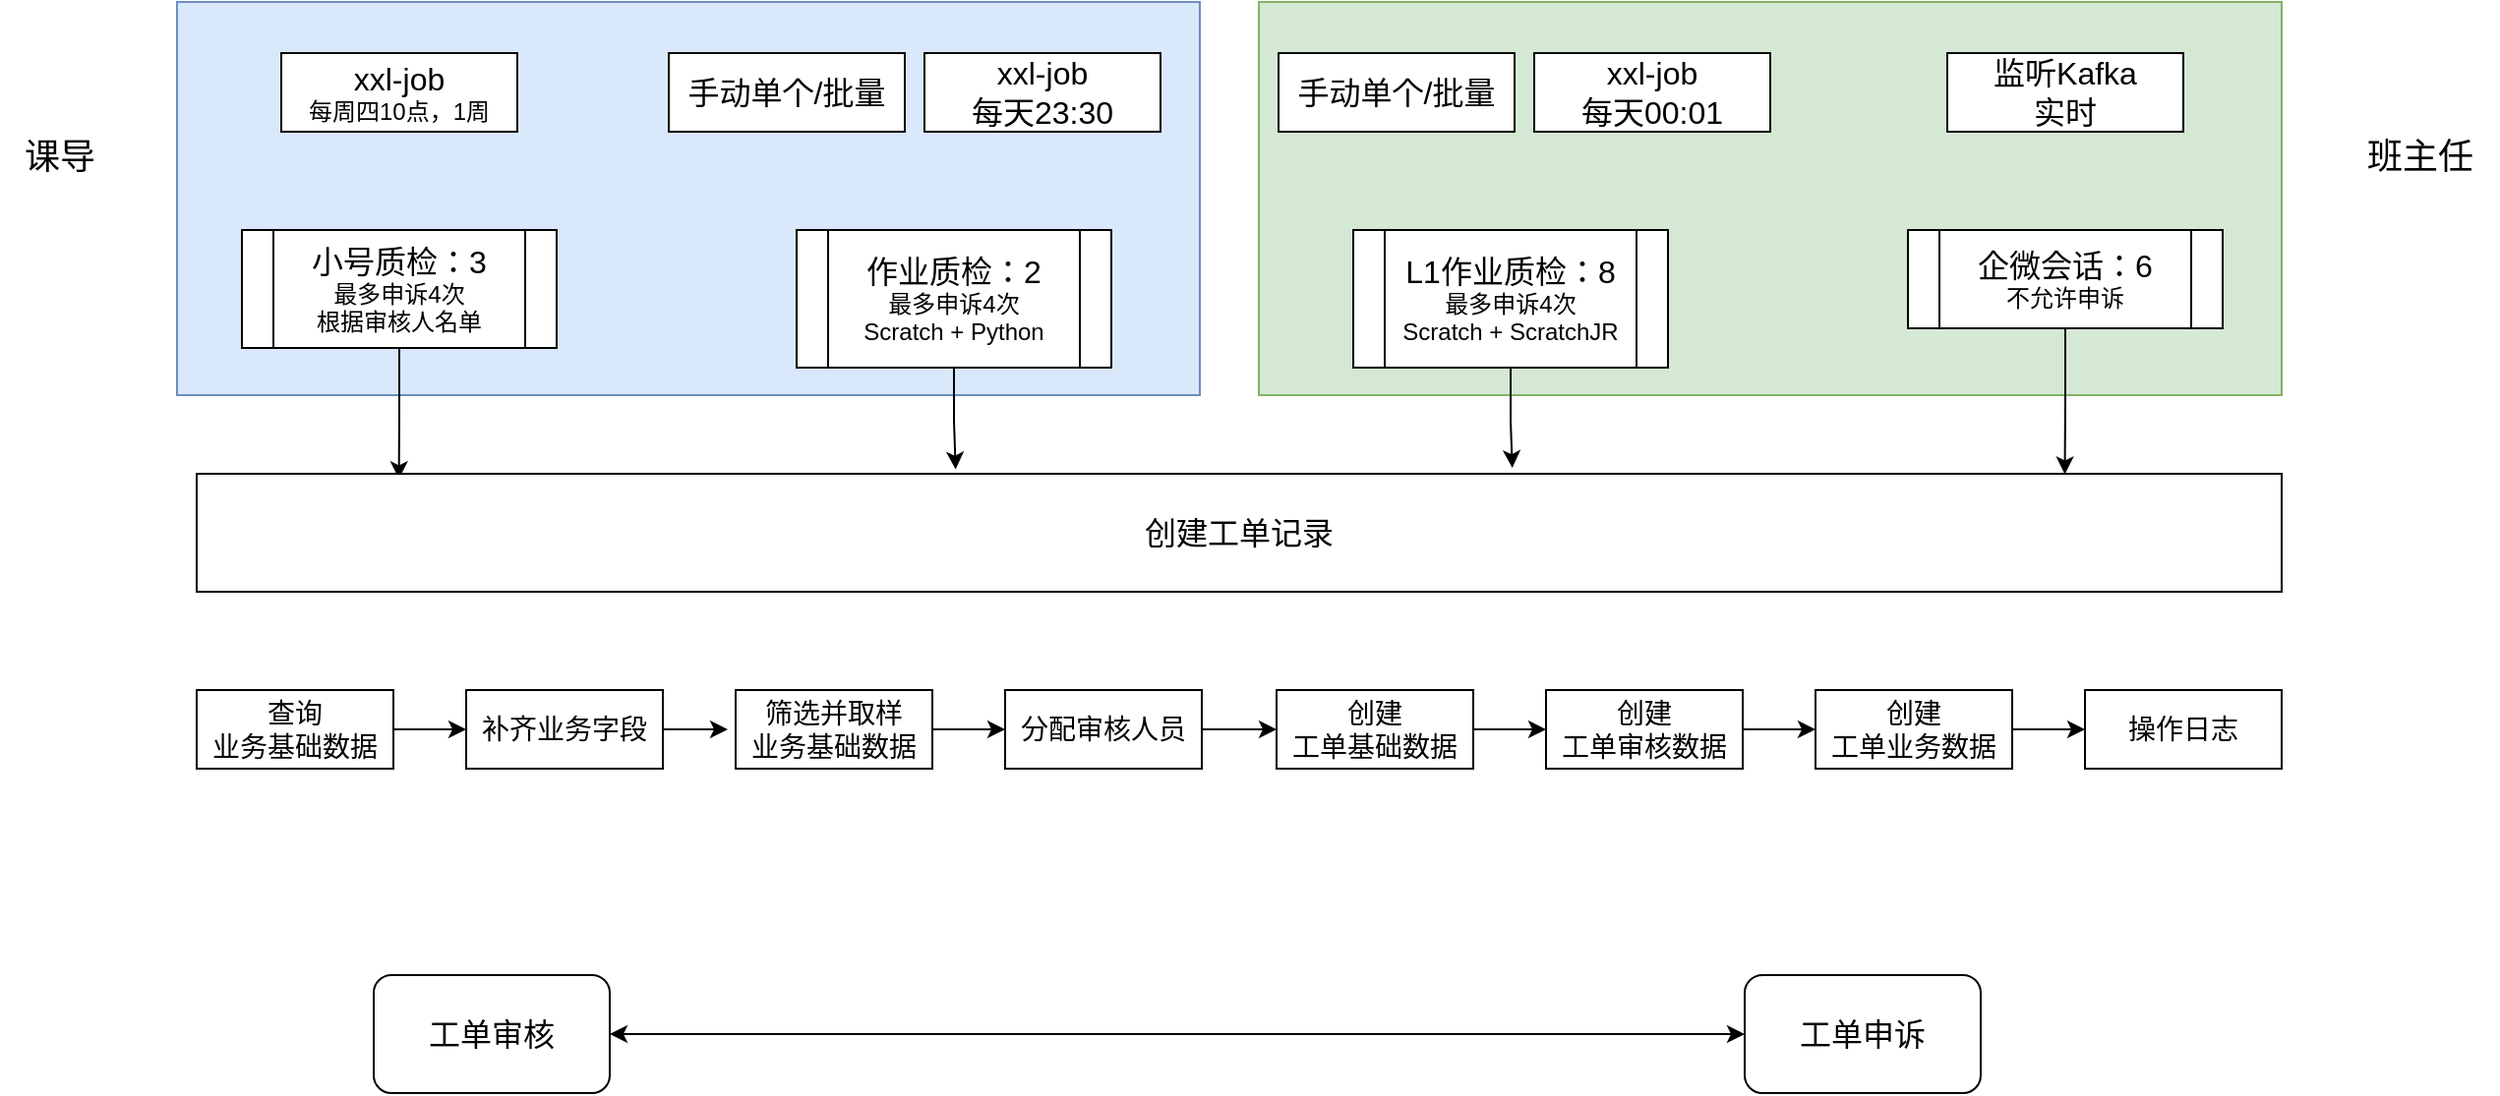 <mxfile version="21.6.8" type="github">
  <diagram name="第 1 页" id="dMJNWCL1bGJtL2uopitH">
    <mxGraphModel dx="2140" dy="678" grid="1" gridSize="10" guides="1" tooltips="1" connect="1" arrows="1" fold="1" page="1" pageScale="1" pageWidth="827" pageHeight="1169" math="0" shadow="0">
      <root>
        <mxCell id="0" />
        <mxCell id="1" parent="0" />
        <mxCell id="zbNSWQ39G8rCh_Bigl1x-12" value="" style="rounded=0;whiteSpace=wrap;html=1;fillColor=#d5e8d4;strokeColor=#82b366;" vertex="1" parent="1">
          <mxGeometry x="580" y="30" width="520" height="200" as="geometry" />
        </mxCell>
        <mxCell id="zbNSWQ39G8rCh_Bigl1x-11" value="" style="rounded=0;whiteSpace=wrap;html=1;fillColor=#dae8fc;strokeColor=#6c8ebf;" vertex="1" parent="1">
          <mxGeometry x="30" y="30" width="520" height="200" as="geometry" />
        </mxCell>
        <mxCell id="zbNSWQ39G8rCh_Bigl1x-28" style="edgeStyle=orthogonalEdgeStyle;rounded=0;orthogonalLoop=1;jettySize=auto;html=1;exitX=0.5;exitY=1;exitDx=0;exitDy=0;entryX=0.097;entryY=0.044;entryDx=0;entryDy=0;entryPerimeter=0;" edge="1" parent="1" source="zbNSWQ39G8rCh_Bigl1x-1" target="zbNSWQ39G8rCh_Bigl1x-15">
          <mxGeometry relative="1" as="geometry" />
        </mxCell>
        <mxCell id="zbNSWQ39G8rCh_Bigl1x-1" value="&lt;font style=&quot;&quot;&gt;&lt;span style=&quot;font-size: 16px;&quot;&gt;小号质检：3&lt;/span&gt;&lt;br&gt;&lt;font style=&quot;font-size: 12px;&quot;&gt;最多申诉4次&lt;br&gt;&lt;/font&gt;根据审核人名单&lt;br&gt;&lt;/font&gt;" style="shape=process;whiteSpace=wrap;html=1;backgroundOutline=1;" vertex="1" parent="1">
          <mxGeometry x="63" y="146" width="160" height="60" as="geometry" />
        </mxCell>
        <mxCell id="zbNSWQ39G8rCh_Bigl1x-29" style="edgeStyle=orthogonalEdgeStyle;rounded=0;orthogonalLoop=1;jettySize=auto;html=1;exitX=0.5;exitY=1;exitDx=0;exitDy=0;entryX=0.364;entryY=-0.037;entryDx=0;entryDy=0;entryPerimeter=0;" edge="1" parent="1" source="zbNSWQ39G8rCh_Bigl1x-2" target="zbNSWQ39G8rCh_Bigl1x-15">
          <mxGeometry relative="1" as="geometry" />
        </mxCell>
        <mxCell id="zbNSWQ39G8rCh_Bigl1x-2" value="&lt;font style=&quot;&quot;&gt;&lt;span style=&quot;font-size: 16px;&quot;&gt;作业质检：2&lt;/span&gt;&lt;br&gt;&lt;font style=&quot;font-size: 12px;&quot;&gt;最多申诉4次&lt;br&gt;&lt;/font&gt;Scratch + Python&lt;br&gt;&lt;/font&gt;" style="shape=process;whiteSpace=wrap;html=1;backgroundOutline=1;" vertex="1" parent="1">
          <mxGeometry x="345" y="146" width="160" height="70" as="geometry" />
        </mxCell>
        <mxCell id="zbNSWQ39G8rCh_Bigl1x-30" style="edgeStyle=orthogonalEdgeStyle;rounded=0;orthogonalLoop=1;jettySize=auto;html=1;exitX=0.5;exitY=1;exitDx=0;exitDy=0;entryX=0.631;entryY=-0.049;entryDx=0;entryDy=0;entryPerimeter=0;" edge="1" parent="1" source="zbNSWQ39G8rCh_Bigl1x-4" target="zbNSWQ39G8rCh_Bigl1x-15">
          <mxGeometry relative="1" as="geometry" />
        </mxCell>
        <mxCell id="zbNSWQ39G8rCh_Bigl1x-4" value="&lt;font style=&quot;&quot;&gt;&lt;span style=&quot;font-size: 16px;&quot;&gt;L1作业质检：8&lt;/span&gt;&lt;br&gt;&lt;font style=&quot;font-size: 12px;&quot;&gt;最多申诉4次&lt;br&gt;&lt;/font&gt;Scratch + ScratchJR&lt;br&gt;&lt;/font&gt;" style="shape=process;whiteSpace=wrap;html=1;backgroundOutline=1;" vertex="1" parent="1">
          <mxGeometry x="628" y="146" width="160" height="70" as="geometry" />
        </mxCell>
        <mxCell id="zbNSWQ39G8rCh_Bigl1x-6" value="&lt;span style=&quot;font-size: 16px;&quot;&gt;xxl-job&lt;/span&gt;&lt;br&gt;&lt;font style=&quot;font-size: 12px;&quot;&gt;每周四10点，1周&lt;/font&gt;" style="rounded=0;whiteSpace=wrap;html=1;" vertex="1" parent="1">
          <mxGeometry x="83" y="56" width="120" height="40" as="geometry" />
        </mxCell>
        <mxCell id="zbNSWQ39G8rCh_Bigl1x-7" value="&lt;span style=&quot;font-size: 16px;&quot;&gt;xxl-job&lt;br&gt;每&lt;/span&gt;&lt;font style=&quot;font-size: 16px;&quot;&gt;天23:30&lt;/font&gt;" style="rounded=0;whiteSpace=wrap;html=1;" vertex="1" parent="1">
          <mxGeometry x="410" y="56" width="120" height="40" as="geometry" />
        </mxCell>
        <mxCell id="zbNSWQ39G8rCh_Bigl1x-8" value="&lt;span style=&quot;font-size: 16px;&quot;&gt;xxl-job&lt;br&gt;每&lt;/span&gt;&lt;font style=&quot;font-size: 16px;&quot;&gt;天00:01&lt;/font&gt;" style="rounded=0;whiteSpace=wrap;html=1;" vertex="1" parent="1">
          <mxGeometry x="720" y="56" width="120" height="40" as="geometry" />
        </mxCell>
        <mxCell id="zbNSWQ39G8rCh_Bigl1x-31" style="edgeStyle=orthogonalEdgeStyle;rounded=0;orthogonalLoop=1;jettySize=auto;html=1;exitX=0.5;exitY=1;exitDx=0;exitDy=0;entryX=0.896;entryY=0.004;entryDx=0;entryDy=0;entryPerimeter=0;" edge="1" parent="1" source="zbNSWQ39G8rCh_Bigl1x-9" target="zbNSWQ39G8rCh_Bigl1x-15">
          <mxGeometry relative="1" as="geometry" />
        </mxCell>
        <mxCell id="zbNSWQ39G8rCh_Bigl1x-9" value="&lt;span style=&quot;font-size: 16px;&quot;&gt;企微会话：6&lt;/span&gt;&lt;br&gt;不允许申诉" style="shape=process;whiteSpace=wrap;html=1;backgroundOutline=1;" vertex="1" parent="1">
          <mxGeometry x="910" y="146" width="160" height="50" as="geometry" />
        </mxCell>
        <mxCell id="zbNSWQ39G8rCh_Bigl1x-10" value="&lt;span style=&quot;font-size: 16px;&quot;&gt;监听Kafka&lt;br&gt;实时&lt;br&gt;&lt;/span&gt;" style="rounded=0;whiteSpace=wrap;html=1;" vertex="1" parent="1">
          <mxGeometry x="930" y="56" width="120" height="40" as="geometry" />
        </mxCell>
        <mxCell id="zbNSWQ39G8rCh_Bigl1x-13" value="&lt;font style=&quot;font-size: 18px;&quot;&gt;课导&lt;/font&gt;" style="text;html=1;align=center;verticalAlign=middle;resizable=0;points=[];autosize=1;strokeColor=none;fillColor=none;" vertex="1" parent="1">
          <mxGeometry x="-60" y="89" width="60" height="40" as="geometry" />
        </mxCell>
        <mxCell id="zbNSWQ39G8rCh_Bigl1x-14" value="&lt;font style=&quot;font-size: 18px;&quot;&gt;班主任&lt;/font&gt;" style="text;html=1;align=center;verticalAlign=middle;resizable=0;points=[];autosize=1;strokeColor=none;fillColor=none;" vertex="1" parent="1">
          <mxGeometry x="1130" y="89" width="80" height="40" as="geometry" />
        </mxCell>
        <mxCell id="zbNSWQ39G8rCh_Bigl1x-15" value="&lt;span style=&quot;font-size: 16px;&quot;&gt;创建工单记录&lt;/span&gt;" style="rounded=0;whiteSpace=wrap;html=1;" vertex="1" parent="1">
          <mxGeometry x="40" y="270" width="1060" height="60" as="geometry" />
        </mxCell>
        <mxCell id="zbNSWQ39G8rCh_Bigl1x-16" value="&lt;font style=&quot;font-size: 16px;&quot;&gt;手动单个/批量&lt;/font&gt;" style="rounded=0;whiteSpace=wrap;html=1;" vertex="1" parent="1">
          <mxGeometry x="280" y="56" width="120" height="40" as="geometry" />
        </mxCell>
        <mxCell id="zbNSWQ39G8rCh_Bigl1x-17" value="&lt;span style=&quot;font-size: 16px;&quot;&gt;手动单个/批量&lt;/span&gt;" style="rounded=0;whiteSpace=wrap;html=1;" vertex="1" parent="1">
          <mxGeometry x="590" y="56" width="120" height="40" as="geometry" />
        </mxCell>
        <mxCell id="zbNSWQ39G8rCh_Bigl1x-32" style="edgeStyle=orthogonalEdgeStyle;rounded=0;orthogonalLoop=1;jettySize=auto;html=1;exitX=1;exitY=0.5;exitDx=0;exitDy=0;entryX=0;entryY=0.5;entryDx=0;entryDy=0;" edge="1" parent="1" source="zbNSWQ39G8rCh_Bigl1x-18" target="zbNSWQ39G8rCh_Bigl1x-19">
          <mxGeometry relative="1" as="geometry" />
        </mxCell>
        <mxCell id="zbNSWQ39G8rCh_Bigl1x-18" value="&lt;font style=&quot;font-size: 14px;&quot;&gt;查询&lt;br&gt;业务基础数据&lt;/font&gt;" style="rounded=0;whiteSpace=wrap;html=1;" vertex="1" parent="1">
          <mxGeometry x="40" y="380" width="100" height="40" as="geometry" />
        </mxCell>
        <mxCell id="zbNSWQ39G8rCh_Bigl1x-33" style="edgeStyle=orthogonalEdgeStyle;rounded=0;orthogonalLoop=1;jettySize=auto;html=1;exitX=1;exitY=0.5;exitDx=0;exitDy=0;" edge="1" parent="1" source="zbNSWQ39G8rCh_Bigl1x-19">
          <mxGeometry relative="1" as="geometry">
            <mxPoint x="310" y="399.5" as="targetPoint" />
          </mxGeometry>
        </mxCell>
        <mxCell id="zbNSWQ39G8rCh_Bigl1x-19" value="&lt;font style=&quot;font-size: 14px;&quot;&gt;补齐业务字段&lt;/font&gt;" style="rounded=0;whiteSpace=wrap;html=1;" vertex="1" parent="1">
          <mxGeometry x="177" y="380" width="100" height="40" as="geometry" />
        </mxCell>
        <mxCell id="zbNSWQ39G8rCh_Bigl1x-34" style="edgeStyle=orthogonalEdgeStyle;rounded=0;orthogonalLoop=1;jettySize=auto;html=1;exitX=1;exitY=0.5;exitDx=0;exitDy=0;entryX=0;entryY=0.5;entryDx=0;entryDy=0;" edge="1" parent="1" source="zbNSWQ39G8rCh_Bigl1x-20" target="zbNSWQ39G8rCh_Bigl1x-21">
          <mxGeometry relative="1" as="geometry" />
        </mxCell>
        <mxCell id="zbNSWQ39G8rCh_Bigl1x-20" value="&lt;font style=&quot;font-size: 14px;&quot;&gt;筛选并取样&lt;br&gt;业务基础数据&lt;/font&gt;" style="rounded=0;whiteSpace=wrap;html=1;" vertex="1" parent="1">
          <mxGeometry x="314" y="380" width="100" height="40" as="geometry" />
        </mxCell>
        <mxCell id="zbNSWQ39G8rCh_Bigl1x-35" style="edgeStyle=orthogonalEdgeStyle;rounded=0;orthogonalLoop=1;jettySize=auto;html=1;exitX=1;exitY=0.5;exitDx=0;exitDy=0;" edge="1" parent="1" source="zbNSWQ39G8rCh_Bigl1x-21" target="zbNSWQ39G8rCh_Bigl1x-22">
          <mxGeometry relative="1" as="geometry" />
        </mxCell>
        <mxCell id="zbNSWQ39G8rCh_Bigl1x-21" value="&lt;span style=&quot;font-size: 14px;&quot;&gt;分配审核人员&lt;/span&gt;" style="rounded=0;whiteSpace=wrap;html=1;" vertex="1" parent="1">
          <mxGeometry x="451" y="380" width="100" height="40" as="geometry" />
        </mxCell>
        <mxCell id="zbNSWQ39G8rCh_Bigl1x-36" style="edgeStyle=orthogonalEdgeStyle;rounded=0;orthogonalLoop=1;jettySize=auto;html=1;exitX=1;exitY=0.5;exitDx=0;exitDy=0;" edge="1" parent="1" source="zbNSWQ39G8rCh_Bigl1x-22" target="zbNSWQ39G8rCh_Bigl1x-23">
          <mxGeometry relative="1" as="geometry" />
        </mxCell>
        <mxCell id="zbNSWQ39G8rCh_Bigl1x-22" value="&lt;span style=&quot;font-size: 14px;&quot;&gt;创建&lt;br&gt;工单基础数据&lt;/span&gt;" style="rounded=0;whiteSpace=wrap;html=1;" vertex="1" parent="1">
          <mxGeometry x="589" y="380" width="100" height="40" as="geometry" />
        </mxCell>
        <mxCell id="zbNSWQ39G8rCh_Bigl1x-37" style="edgeStyle=orthogonalEdgeStyle;rounded=0;orthogonalLoop=1;jettySize=auto;html=1;exitX=1;exitY=0.5;exitDx=0;exitDy=0;entryX=0;entryY=0.5;entryDx=0;entryDy=0;" edge="1" parent="1" source="zbNSWQ39G8rCh_Bigl1x-23" target="zbNSWQ39G8rCh_Bigl1x-24">
          <mxGeometry relative="1" as="geometry" />
        </mxCell>
        <mxCell id="zbNSWQ39G8rCh_Bigl1x-23" value="&lt;span style=&quot;font-size: 14px;&quot;&gt;创建&lt;br&gt;工单审核数据&lt;/span&gt;" style="rounded=0;whiteSpace=wrap;html=1;" vertex="1" parent="1">
          <mxGeometry x="726" y="380" width="100" height="40" as="geometry" />
        </mxCell>
        <mxCell id="zbNSWQ39G8rCh_Bigl1x-38" style="edgeStyle=orthogonalEdgeStyle;rounded=0;orthogonalLoop=1;jettySize=auto;html=1;exitX=1;exitY=0.5;exitDx=0;exitDy=0;entryX=0;entryY=0.5;entryDx=0;entryDy=0;" edge="1" parent="1" source="zbNSWQ39G8rCh_Bigl1x-24" target="zbNSWQ39G8rCh_Bigl1x-25">
          <mxGeometry relative="1" as="geometry" />
        </mxCell>
        <mxCell id="zbNSWQ39G8rCh_Bigl1x-24" value="&lt;span style=&quot;font-size: 14px;&quot;&gt;创建&lt;br&gt;工单业务数据&lt;/span&gt;" style="rounded=0;whiteSpace=wrap;html=1;" vertex="1" parent="1">
          <mxGeometry x="863" y="380" width="100" height="40" as="geometry" />
        </mxCell>
        <mxCell id="zbNSWQ39G8rCh_Bigl1x-25" value="&lt;span style=&quot;font-size: 14px;&quot;&gt;操作日志&lt;/span&gt;" style="rounded=0;whiteSpace=wrap;html=1;" vertex="1" parent="1">
          <mxGeometry x="1000" y="380" width="100" height="40" as="geometry" />
        </mxCell>
        <mxCell id="zbNSWQ39G8rCh_Bigl1x-26" value="&lt;font style=&quot;font-size: 16px;&quot;&gt;工单审核&lt;/font&gt;" style="rounded=1;whiteSpace=wrap;html=1;" vertex="1" parent="1">
          <mxGeometry x="130" y="525" width="120" height="60" as="geometry" />
        </mxCell>
        <mxCell id="zbNSWQ39G8rCh_Bigl1x-27" value="&lt;font style=&quot;font-size: 16px;&quot;&gt;工单申诉&lt;/font&gt;" style="rounded=1;whiteSpace=wrap;html=1;" vertex="1" parent="1">
          <mxGeometry x="827" y="525" width="120" height="60" as="geometry" />
        </mxCell>
        <mxCell id="zbNSWQ39G8rCh_Bigl1x-40" value="" style="endArrow=classic;startArrow=classic;html=1;rounded=0;exitX=0;exitY=0.5;exitDx=0;exitDy=0;entryX=1;entryY=0.5;entryDx=0;entryDy=0;" edge="1" parent="1" source="zbNSWQ39G8rCh_Bigl1x-27" target="zbNSWQ39G8rCh_Bigl1x-26">
          <mxGeometry width="50" height="50" relative="1" as="geometry">
            <mxPoint x="480" y="540" as="sourcePoint" />
            <mxPoint x="430" y="590" as="targetPoint" />
          </mxGeometry>
        </mxCell>
      </root>
    </mxGraphModel>
  </diagram>
</mxfile>
